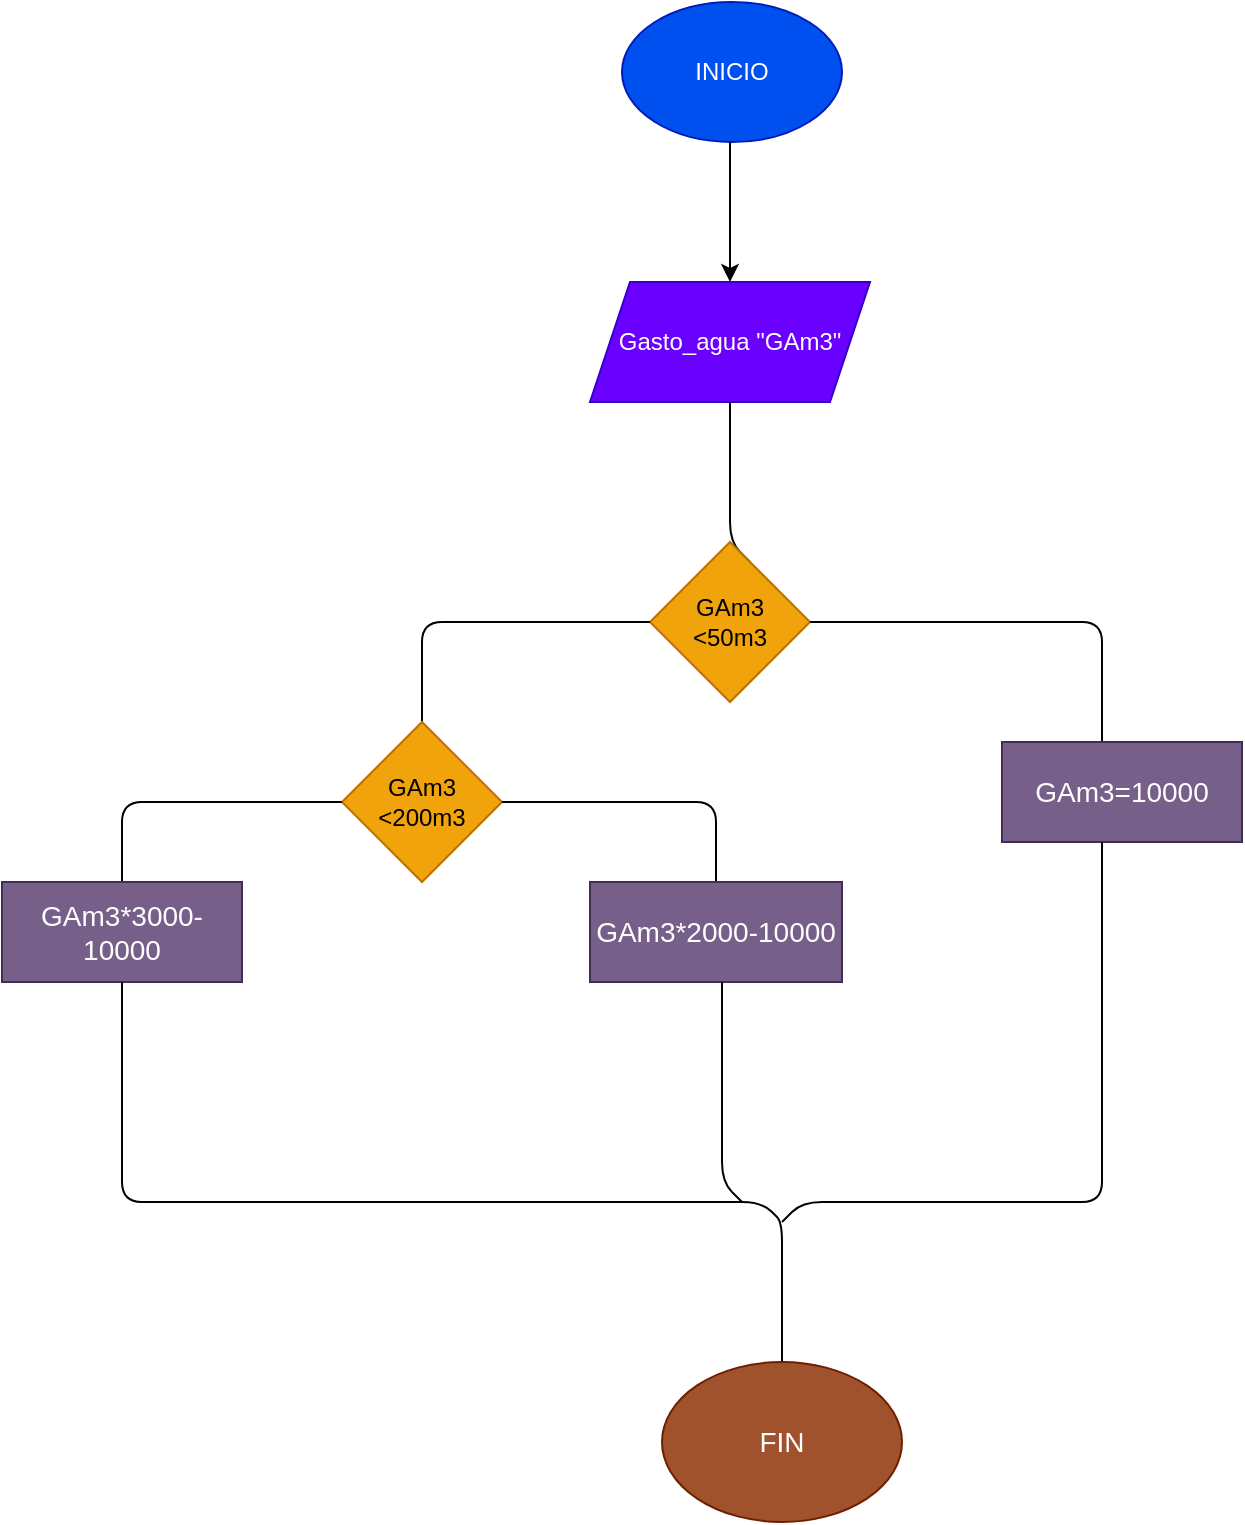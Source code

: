 <mxfile>
    <diagram id="6gBPCfz4X9eez14M2HiE" name="Page-1">
        <mxGraphModel dx="850" dy="537" grid="1" gridSize="10" guides="1" tooltips="1" connect="1" arrows="1" fold="1" page="1" pageScale="1" pageWidth="827" pageHeight="1169" math="0" shadow="0">
            <root>
                <mxCell id="0"/>
                <mxCell id="1" parent="0"/>
                <mxCell id="2" value="INICIO" style="ellipse;whiteSpace=wrap;html=1;fillColor=#0050ef;fontColor=#ffffff;strokeColor=#001DBC;" vertex="1" parent="1">
                    <mxGeometry x="360" y="80" width="110" height="70" as="geometry"/>
                </mxCell>
                <mxCell id="3" value="" style="endArrow=classic;html=1;" edge="1" parent="1">
                    <mxGeometry width="50" height="50" relative="1" as="geometry">
                        <mxPoint x="414" y="150" as="sourcePoint"/>
                        <mxPoint x="414" y="220" as="targetPoint"/>
                    </mxGeometry>
                </mxCell>
                <mxCell id="4" value="Gasto_agua &quot;GAm3&quot;" style="shape=parallelogram;perimeter=parallelogramPerimeter;whiteSpace=wrap;html=1;fixedSize=1;fillColor=#6a00ff;fontColor=#ffffff;strokeColor=#3700CC;" vertex="1" parent="1">
                    <mxGeometry x="344" y="220" width="140" height="60" as="geometry"/>
                </mxCell>
                <mxCell id="5" value="" style="endArrow=none;html=1;" edge="1" parent="1">
                    <mxGeometry width="50" height="50" relative="1" as="geometry">
                        <mxPoint x="424" y="360" as="sourcePoint"/>
                        <mxPoint x="414" y="280" as="targetPoint"/>
                        <Array as="points">
                            <mxPoint x="414" y="350"/>
                        </Array>
                    </mxGeometry>
                </mxCell>
                <mxCell id="6" value="GAm3&lt;br&gt;&amp;lt;50m3" style="rhombus;whiteSpace=wrap;html=1;fillColor=#f0a30a;fontColor=#000000;strokeColor=#BD7000;" vertex="1" parent="1">
                    <mxGeometry x="374" y="350" width="80" height="80" as="geometry"/>
                </mxCell>
                <mxCell id="7" value="" style="endArrow=none;html=1;" edge="1" parent="1">
                    <mxGeometry width="50" height="50" relative="1" as="geometry">
                        <mxPoint x="260" y="440" as="sourcePoint"/>
                        <mxPoint x="374" y="390" as="targetPoint"/>
                        <Array as="points">
                            <mxPoint x="260" y="390"/>
                        </Array>
                    </mxGeometry>
                </mxCell>
                <mxCell id="8" value="GAm3&lt;br&gt;&amp;lt;200m3" style="rhombus;whiteSpace=wrap;html=1;fillColor=#f0a30a;fontColor=#000000;strokeColor=#BD7000;" vertex="1" parent="1">
                    <mxGeometry x="220" y="440" width="80" height="80" as="geometry"/>
                </mxCell>
                <mxCell id="9" value="" style="endArrow=none;html=1;" edge="1" parent="1">
                    <mxGeometry width="50" height="50" relative="1" as="geometry">
                        <mxPoint x="110" y="520" as="sourcePoint"/>
                        <mxPoint x="220" y="480" as="targetPoint"/>
                        <Array as="points">
                            <mxPoint x="110" y="480"/>
                        </Array>
                    </mxGeometry>
                </mxCell>
                <mxCell id="10" value="&lt;font style=&quot;font-size: 14px;&quot;&gt;GAm3*3000-10000&lt;/font&gt;" style="rounded=0;whiteSpace=wrap;html=1;fillColor=#76608a;fontColor=#ffffff;strokeColor=#432D57;" vertex="1" parent="1">
                    <mxGeometry x="50" y="520" width="120" height="50" as="geometry"/>
                </mxCell>
                <mxCell id="11" value="" style="endArrow=none;html=1;" edge="1" parent="1">
                    <mxGeometry width="50" height="50" relative="1" as="geometry">
                        <mxPoint x="454" y="390" as="sourcePoint"/>
                        <mxPoint x="600" y="450" as="targetPoint"/>
                        <Array as="points">
                            <mxPoint x="600" y="390"/>
                        </Array>
                    </mxGeometry>
                </mxCell>
                <mxCell id="12" value="&lt;font style=&quot;font-size: 14px;&quot;&gt;GAm3=10000&lt;/font&gt;" style="rounded=0;whiteSpace=wrap;html=1;fillColor=#76608a;fontColor=#ffffff;strokeColor=#432D57;" vertex="1" parent="1">
                    <mxGeometry x="550" y="450" width="120" height="50" as="geometry"/>
                </mxCell>
                <mxCell id="13" value="" style="endArrow=none;html=1;entryX=0.5;entryY=0;entryDx=0;entryDy=0;" edge="1" parent="1" target="14">
                    <mxGeometry width="50" height="50" relative="1" as="geometry">
                        <mxPoint x="300" y="480" as="sourcePoint"/>
                        <mxPoint x="400" y="520" as="targetPoint"/>
                        <Array as="points">
                            <mxPoint x="407" y="480"/>
                        </Array>
                    </mxGeometry>
                </mxCell>
                <mxCell id="14" value="&lt;font style=&quot;font-size: 14px;&quot;&gt;GAm3*2000-10000&lt;/font&gt;" style="rounded=0;whiteSpace=wrap;html=1;fillColor=#76608a;fontColor=#ffffff;strokeColor=#432D57;" vertex="1" parent="1">
                    <mxGeometry x="344" y="520" width="126" height="50" as="geometry"/>
                </mxCell>
                <mxCell id="16" value="" style="endArrow=none;html=1;fontSize=14;" edge="1" parent="1">
                    <mxGeometry width="50" height="50" relative="1" as="geometry">
                        <mxPoint x="420" y="680" as="sourcePoint"/>
                        <mxPoint x="410" y="570" as="targetPoint"/>
                        <Array as="points">
                            <mxPoint x="410" y="670"/>
                        </Array>
                    </mxGeometry>
                </mxCell>
                <mxCell id="17" value="" style="endArrow=none;html=1;fontSize=14;" edge="1" parent="1">
                    <mxGeometry width="50" height="50" relative="1" as="geometry">
                        <mxPoint x="110" y="570" as="sourcePoint"/>
                        <mxPoint x="440" y="760" as="targetPoint"/>
                        <Array as="points">
                            <mxPoint x="110" y="680"/>
                            <mxPoint x="430" y="680"/>
                            <mxPoint x="440" y="690"/>
                        </Array>
                    </mxGeometry>
                </mxCell>
                <mxCell id="18" value="" style="endArrow=none;html=1;fontSize=14;" edge="1" parent="1">
                    <mxGeometry width="50" height="50" relative="1" as="geometry">
                        <mxPoint x="440" y="690" as="sourcePoint"/>
                        <mxPoint x="600" y="500" as="targetPoint"/>
                        <Array as="points">
                            <mxPoint x="450" y="680"/>
                            <mxPoint x="600" y="680"/>
                        </Array>
                    </mxGeometry>
                </mxCell>
                <mxCell id="19" value="FIN" style="ellipse;whiteSpace=wrap;html=1;fontSize=14;fillColor=#a0522d;fontColor=#ffffff;strokeColor=#6D1F00;" vertex="1" parent="1">
                    <mxGeometry x="380" y="760" width="120" height="80" as="geometry"/>
                </mxCell>
            </root>
        </mxGraphModel>
    </diagram>
</mxfile>